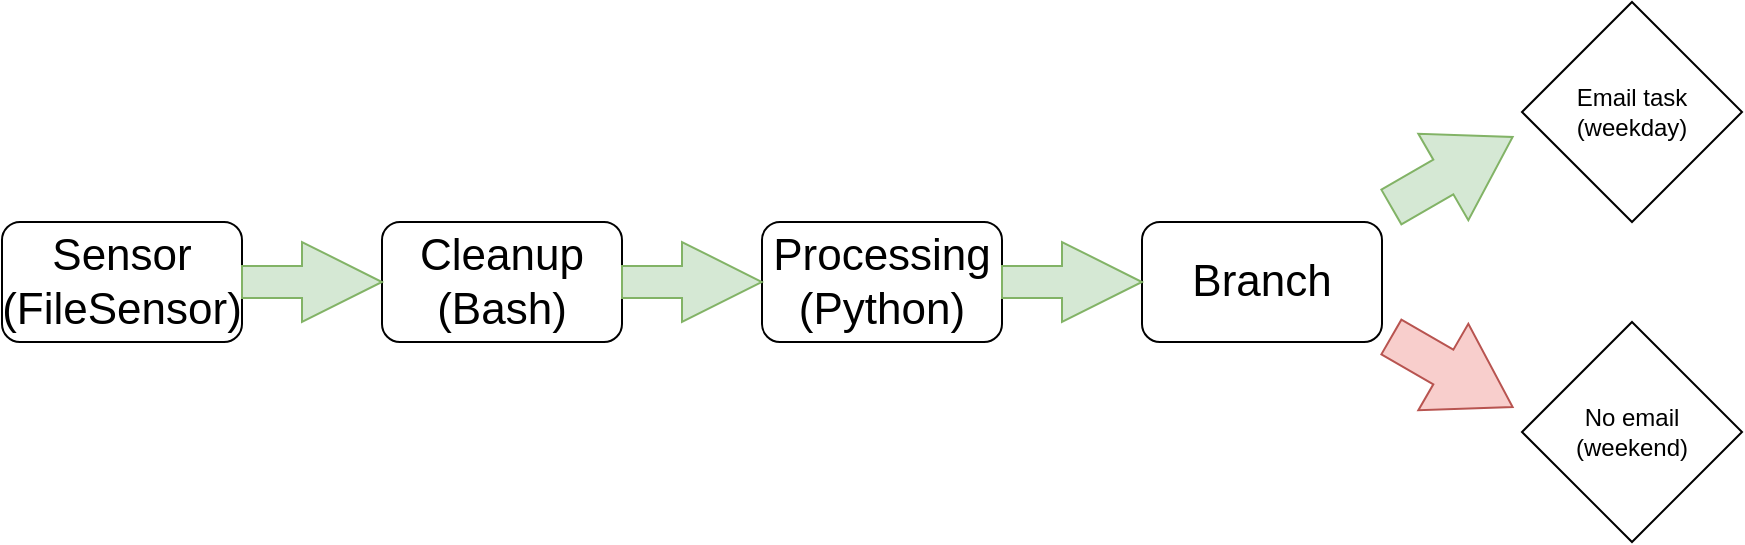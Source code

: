 <mxfile version="22.1.5" type="github">
  <diagram name="Page-1" id="OfiHsm9KuXkVkmhNxkO_">
    <mxGraphModel dx="1066" dy="588" grid="1" gridSize="10" guides="1" tooltips="1" connect="1" arrows="1" fold="1" page="1" pageScale="1" pageWidth="850" pageHeight="1100" math="0" shadow="0">
      <root>
        <mxCell id="0" />
        <mxCell id="1" parent="0" />
        <mxCell id="-NLPm4noqBJT1jTvV0q9-1" value="&lt;font style=&quot;font-size: 22px;&quot;&gt;Sensor&lt;br&gt;(FileSensor)&lt;br&gt;&lt;/font&gt;" style="rounded=1;whiteSpace=wrap;html=1;" vertex="1" parent="1">
          <mxGeometry y="250" width="120" height="60" as="geometry" />
        </mxCell>
        <mxCell id="-NLPm4noqBJT1jTvV0q9-3" value="&lt;span style=&quot;font-size: 22px;&quot;&gt;Cleanup&lt;br&gt;(Bash)&lt;br&gt;&lt;/span&gt;" style="rounded=1;whiteSpace=wrap;html=1;" vertex="1" parent="1">
          <mxGeometry x="190" y="250" width="120" height="60" as="geometry" />
        </mxCell>
        <mxCell id="-NLPm4noqBJT1jTvV0q9-4" value="&lt;span style=&quot;font-size: 22px;&quot;&gt;Processing&lt;br&gt;(Python)&lt;br&gt;&lt;/span&gt;" style="rounded=1;whiteSpace=wrap;html=1;" vertex="1" parent="1">
          <mxGeometry x="380" y="250" width="120" height="60" as="geometry" />
        </mxCell>
        <mxCell id="-NLPm4noqBJT1jTvV0q9-5" value="&lt;font style=&quot;font-size: 22px;&quot;&gt;Branch&lt;br&gt;&lt;/font&gt;" style="rounded=1;whiteSpace=wrap;html=1;" vertex="1" parent="1">
          <mxGeometry x="570" y="250" width="120" height="60" as="geometry" />
        </mxCell>
        <mxCell id="-NLPm4noqBJT1jTvV0q9-6" value="Email task&lt;br&gt;(weekday)" style="rhombus;whiteSpace=wrap;html=1;" vertex="1" parent="1">
          <mxGeometry x="760" y="140" width="110" height="110" as="geometry" />
        </mxCell>
        <mxCell id="-NLPm4noqBJT1jTvV0q9-7" value="No email&lt;br&gt;(weekend)" style="rhombus;whiteSpace=wrap;html=1;" vertex="1" parent="1">
          <mxGeometry x="760" y="300" width="110" height="110" as="geometry" />
        </mxCell>
        <mxCell id="-NLPm4noqBJT1jTvV0q9-9" value="" style="html=1;shadow=0;dashed=0;align=center;verticalAlign=middle;shape=mxgraph.arrows2.arrow;dy=0.6;dx=40;notch=0;fillColor=#d5e8d4;strokeColor=#82b366;" vertex="1" parent="1">
          <mxGeometry x="120" y="260" width="70" height="40" as="geometry" />
        </mxCell>
        <mxCell id="-NLPm4noqBJT1jTvV0q9-10" value="" style="html=1;shadow=0;dashed=0;align=center;verticalAlign=middle;shape=mxgraph.arrows2.arrow;dy=0.6;dx=40;notch=0;fillColor=#d5e8d4;strokeColor=#82b366;" vertex="1" parent="1">
          <mxGeometry x="310" y="260" width="70" height="40" as="geometry" />
        </mxCell>
        <mxCell id="-NLPm4noqBJT1jTvV0q9-13" value="" style="html=1;shadow=0;dashed=0;align=center;verticalAlign=middle;shape=mxgraph.arrows2.arrow;dy=0.6;dx=40;notch=0;fillColor=#d5e8d4;strokeColor=#82b366;" vertex="1" parent="1">
          <mxGeometry x="500" y="260" width="70" height="40" as="geometry" />
        </mxCell>
        <mxCell id="-NLPm4noqBJT1jTvV0q9-21" value="" style="html=1;shadow=0;dashed=0;align=center;verticalAlign=middle;shape=mxgraph.arrows2.arrow;dy=0.6;dx=40;notch=0;rotation=-30;fillColor=#d5e8d4;strokeColor=#82b366;" vertex="1" parent="1">
          <mxGeometry x="690" y="200" width="70" height="50" as="geometry" />
        </mxCell>
        <mxCell id="-NLPm4noqBJT1jTvV0q9-22" value="" style="html=1;shadow=0;dashed=0;align=center;verticalAlign=middle;shape=mxgraph.arrows2.arrow;dy=0.6;dx=40;notch=0;rotation=30;fillColor=#f8cecc;strokeColor=#b85450;" vertex="1" parent="1">
          <mxGeometry x="690" y="300" width="70" height="50" as="geometry" />
        </mxCell>
      </root>
    </mxGraphModel>
  </diagram>
</mxfile>

